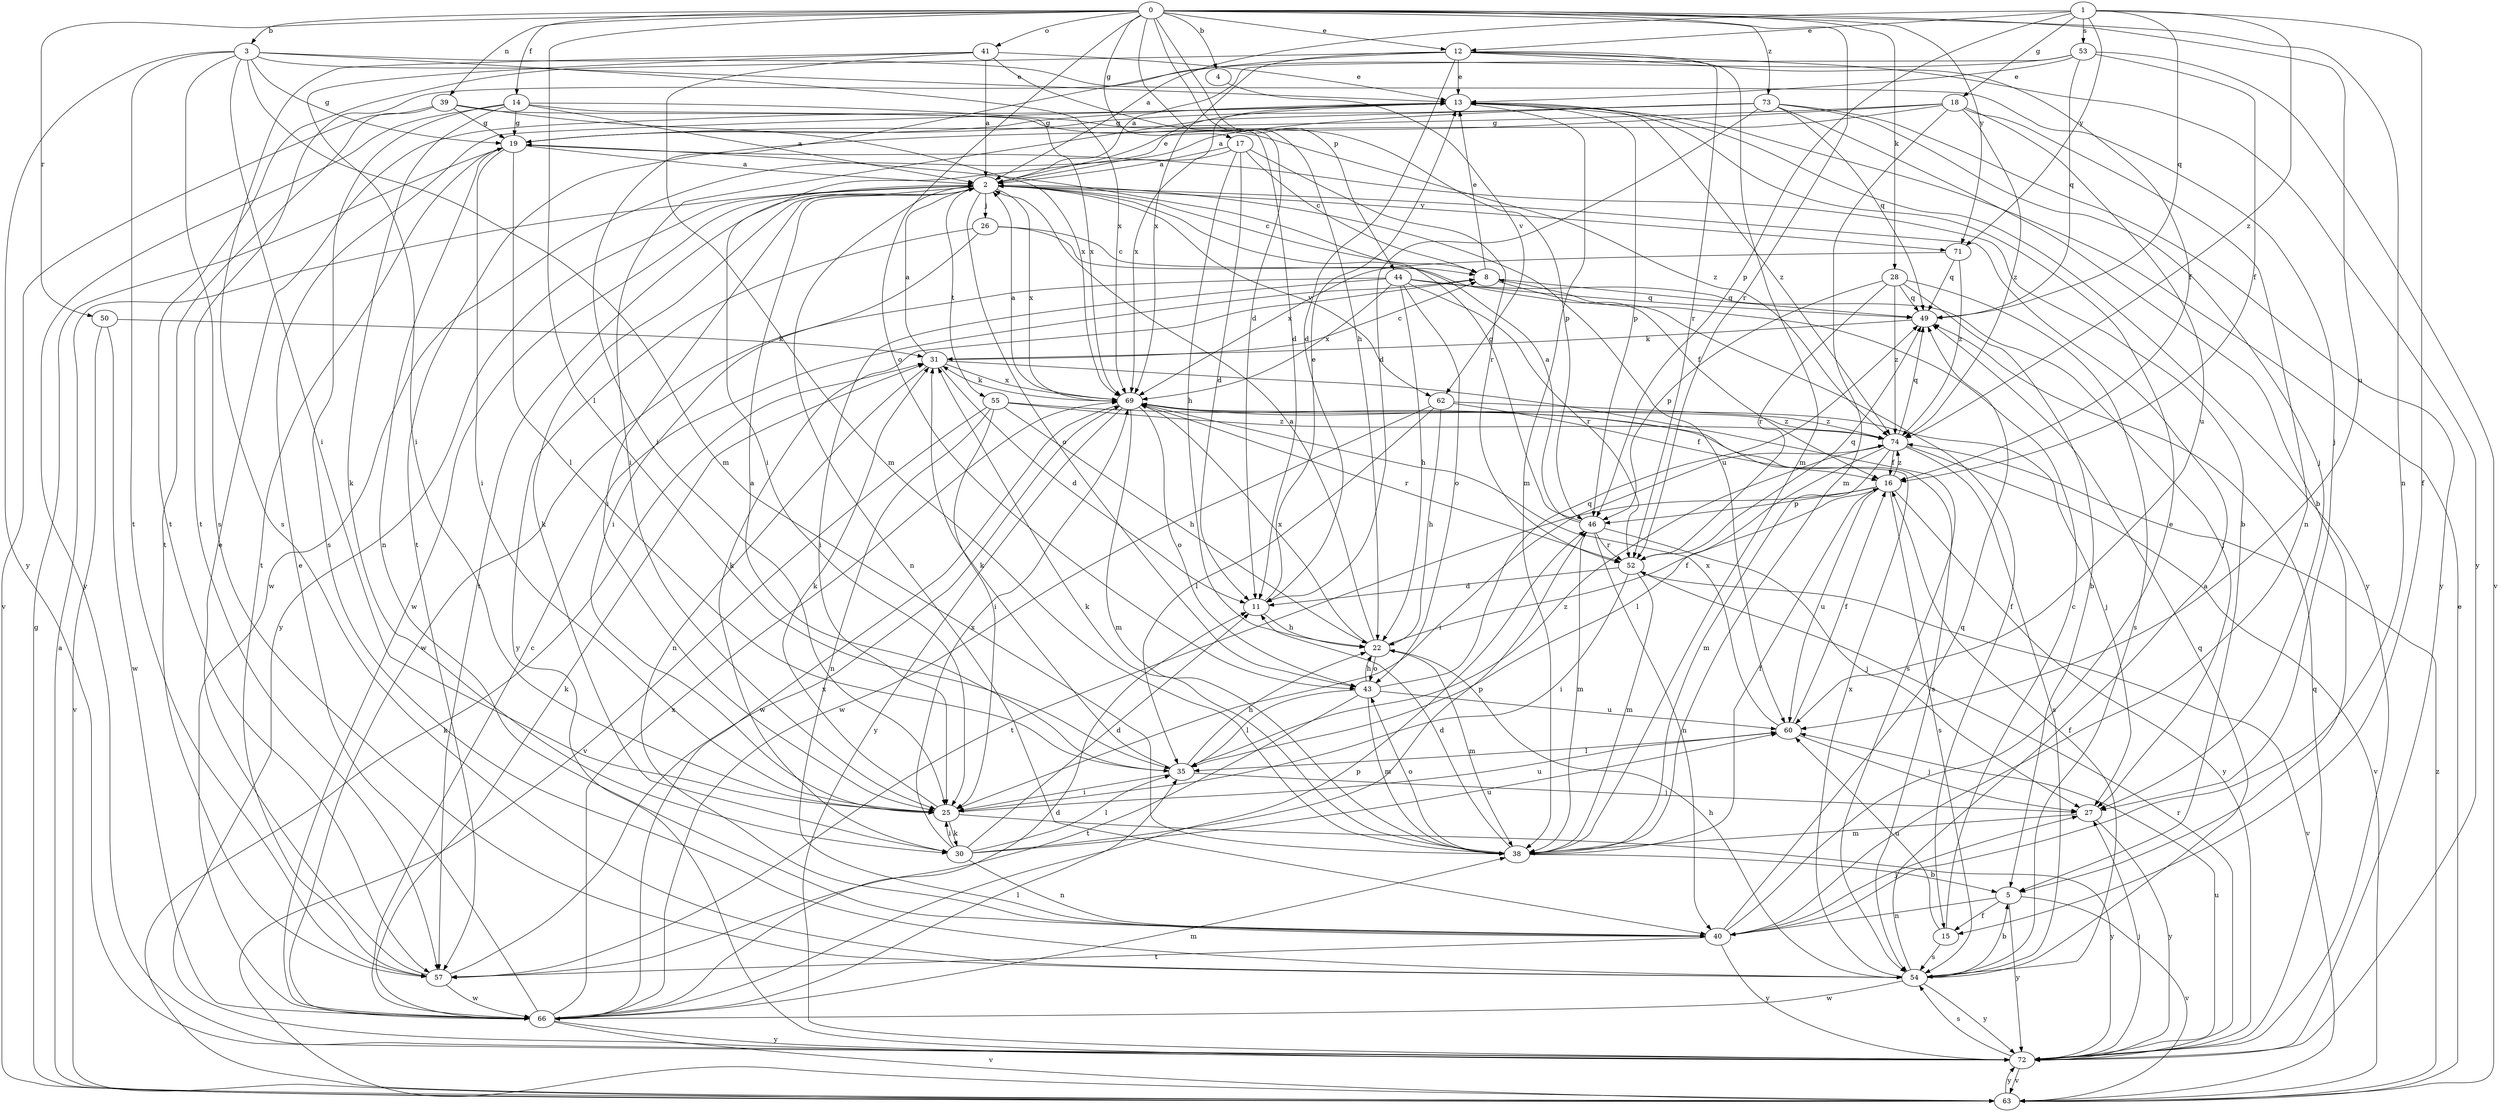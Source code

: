 strict digraph  {
0;
1;
2;
3;
4;
5;
8;
11;
12;
13;
14;
15;
16;
17;
18;
19;
22;
25;
26;
27;
28;
30;
31;
35;
38;
39;
40;
41;
43;
44;
46;
49;
50;
52;
53;
54;
55;
57;
60;
62;
63;
66;
69;
71;
72;
73;
74;
0 -> 3  [label=b];
0 -> 4  [label=b];
0 -> 11  [label=d];
0 -> 12  [label=e];
0 -> 14  [label=f];
0 -> 17  [label=g];
0 -> 22  [label=h];
0 -> 28  [label=k];
0 -> 35  [label=l];
0 -> 39  [label=n];
0 -> 40  [label=n];
0 -> 41  [label=o];
0 -> 43  [label=o];
0 -> 44  [label=p];
0 -> 50  [label=r];
0 -> 52  [label=r];
0 -> 60  [label=u];
0 -> 71  [label=y];
0 -> 73  [label=z];
1 -> 2  [label=a];
1 -> 12  [label=e];
1 -> 15  [label=f];
1 -> 18  [label=g];
1 -> 46  [label=p];
1 -> 49  [label=q];
1 -> 53  [label=s];
1 -> 71  [label=y];
1 -> 74  [label=z];
2 -> 8  [label=c];
2 -> 13  [label=e];
2 -> 25  [label=i];
2 -> 26  [label=j];
2 -> 30  [label=k];
2 -> 40  [label=n];
2 -> 43  [label=o];
2 -> 55  [label=t];
2 -> 57  [label=t];
2 -> 60  [label=u];
2 -> 62  [label=v];
2 -> 66  [label=w];
2 -> 69  [label=x];
2 -> 71  [label=y];
2 -> 72  [label=y];
3 -> 13  [label=e];
3 -> 19  [label=g];
3 -> 25  [label=i];
3 -> 27  [label=j];
3 -> 38  [label=m];
3 -> 54  [label=s];
3 -> 57  [label=t];
3 -> 69  [label=x];
3 -> 72  [label=y];
4 -> 62  [label=v];
5 -> 15  [label=f];
5 -> 40  [label=n];
5 -> 63  [label=v];
5 -> 72  [label=y];
8 -> 13  [label=e];
8 -> 15  [label=f];
8 -> 30  [label=k];
8 -> 49  [label=q];
11 -> 13  [label=e];
11 -> 22  [label=h];
12 -> 11  [label=d];
12 -> 13  [label=e];
12 -> 16  [label=f];
12 -> 25  [label=i];
12 -> 38  [label=m];
12 -> 52  [label=r];
12 -> 57  [label=t];
12 -> 69  [label=x];
12 -> 72  [label=y];
13 -> 19  [label=g];
13 -> 38  [label=m];
13 -> 46  [label=p];
13 -> 69  [label=x];
13 -> 72  [label=y];
13 -> 74  [label=z];
14 -> 2  [label=a];
14 -> 19  [label=g];
14 -> 30  [label=k];
14 -> 46  [label=p];
14 -> 54  [label=s];
14 -> 69  [label=x];
14 -> 72  [label=y];
15 -> 8  [label=c];
15 -> 54  [label=s];
15 -> 60  [label=u];
16 -> 46  [label=p];
16 -> 54  [label=s];
16 -> 57  [label=t];
16 -> 60  [label=u];
16 -> 72  [label=y];
16 -> 74  [label=z];
17 -> 2  [label=a];
17 -> 8  [label=c];
17 -> 11  [label=d];
17 -> 22  [label=h];
17 -> 52  [label=r];
17 -> 66  [label=w];
18 -> 19  [label=g];
18 -> 25  [label=i];
18 -> 38  [label=m];
18 -> 40  [label=n];
18 -> 57  [label=t];
18 -> 60  [label=u];
18 -> 74  [label=z];
19 -> 2  [label=a];
19 -> 5  [label=b];
19 -> 25  [label=i];
19 -> 35  [label=l];
19 -> 40  [label=n];
19 -> 57  [label=t];
22 -> 2  [label=a];
22 -> 16  [label=f];
22 -> 38  [label=m];
22 -> 43  [label=o];
22 -> 69  [label=x];
25 -> 30  [label=k];
25 -> 31  [label=k];
25 -> 60  [label=u];
25 -> 72  [label=y];
26 -> 8  [label=c];
26 -> 16  [label=f];
26 -> 25  [label=i];
26 -> 72  [label=y];
27 -> 38  [label=m];
27 -> 72  [label=y];
28 -> 5  [label=b];
28 -> 46  [label=p];
28 -> 49  [label=q];
28 -> 52  [label=r];
28 -> 54  [label=s];
28 -> 74  [label=z];
30 -> 11  [label=d];
30 -> 25  [label=i];
30 -> 35  [label=l];
30 -> 40  [label=n];
30 -> 46  [label=p];
30 -> 60  [label=u];
30 -> 69  [label=x];
31 -> 2  [label=a];
31 -> 8  [label=c];
31 -> 11  [label=d];
31 -> 40  [label=n];
31 -> 54  [label=s];
31 -> 69  [label=x];
35 -> 2  [label=a];
35 -> 22  [label=h];
35 -> 25  [label=i];
35 -> 27  [label=j];
35 -> 31  [label=k];
35 -> 74  [label=z];
38 -> 5  [label=b];
38 -> 11  [label=d];
38 -> 16  [label=f];
38 -> 31  [label=k];
38 -> 43  [label=o];
39 -> 19  [label=g];
39 -> 57  [label=t];
39 -> 63  [label=v];
39 -> 69  [label=x];
39 -> 74  [label=z];
40 -> 13  [label=e];
40 -> 27  [label=j];
40 -> 49  [label=q];
40 -> 57  [label=t];
40 -> 72  [label=y];
41 -> 2  [label=a];
41 -> 11  [label=d];
41 -> 13  [label=e];
41 -> 25  [label=i];
41 -> 38  [label=m];
41 -> 54  [label=s];
43 -> 22  [label=h];
43 -> 35  [label=l];
43 -> 38  [label=m];
43 -> 49  [label=q];
43 -> 57  [label=t];
43 -> 60  [label=u];
44 -> 22  [label=h];
44 -> 25  [label=i];
44 -> 27  [label=j];
44 -> 43  [label=o];
44 -> 49  [label=q];
44 -> 52  [label=r];
44 -> 66  [label=w];
44 -> 69  [label=x];
46 -> 2  [label=a];
46 -> 19  [label=g];
46 -> 27  [label=j];
46 -> 38  [label=m];
46 -> 40  [label=n];
46 -> 52  [label=r];
49 -> 31  [label=k];
50 -> 31  [label=k];
50 -> 63  [label=v];
50 -> 66  [label=w];
52 -> 11  [label=d];
52 -> 25  [label=i];
52 -> 38  [label=m];
52 -> 49  [label=q];
52 -> 63  [label=v];
53 -> 2  [label=a];
53 -> 13  [label=e];
53 -> 16  [label=f];
53 -> 49  [label=q];
53 -> 57  [label=t];
53 -> 63  [label=v];
54 -> 2  [label=a];
54 -> 5  [label=b];
54 -> 16  [label=f];
54 -> 22  [label=h];
54 -> 49  [label=q];
54 -> 66  [label=w];
54 -> 69  [label=x];
54 -> 72  [label=y];
55 -> 22  [label=h];
55 -> 25  [label=i];
55 -> 40  [label=n];
55 -> 54  [label=s];
55 -> 63  [label=v];
55 -> 74  [label=z];
57 -> 13  [label=e];
57 -> 66  [label=w];
57 -> 69  [label=x];
60 -> 16  [label=f];
60 -> 27  [label=j];
60 -> 35  [label=l];
60 -> 69  [label=x];
62 -> 16  [label=f];
62 -> 22  [label=h];
62 -> 35  [label=l];
62 -> 66  [label=w];
62 -> 74  [label=z];
63 -> 2  [label=a];
63 -> 13  [label=e];
63 -> 19  [label=g];
63 -> 31  [label=k];
63 -> 72  [label=y];
63 -> 74  [label=z];
66 -> 8  [label=c];
66 -> 11  [label=d];
66 -> 13  [label=e];
66 -> 31  [label=k];
66 -> 35  [label=l];
66 -> 38  [label=m];
66 -> 46  [label=p];
66 -> 63  [label=v];
66 -> 69  [label=x];
66 -> 72  [label=y];
69 -> 2  [label=a];
69 -> 27  [label=j];
69 -> 31  [label=k];
69 -> 38  [label=m];
69 -> 43  [label=o];
69 -> 52  [label=r];
69 -> 66  [label=w];
69 -> 72  [label=y];
69 -> 74  [label=z];
71 -> 49  [label=q];
71 -> 69  [label=x];
71 -> 74  [label=z];
72 -> 27  [label=j];
72 -> 49  [label=q];
72 -> 52  [label=r];
72 -> 54  [label=s];
72 -> 60  [label=u];
72 -> 63  [label=v];
73 -> 2  [label=a];
73 -> 5  [label=b];
73 -> 11  [label=d];
73 -> 19  [label=g];
73 -> 25  [label=i];
73 -> 27  [label=j];
73 -> 49  [label=q];
73 -> 72  [label=y];
74 -> 16  [label=f];
74 -> 25  [label=i];
74 -> 35  [label=l];
74 -> 38  [label=m];
74 -> 49  [label=q];
74 -> 54  [label=s];
74 -> 63  [label=v];
}
